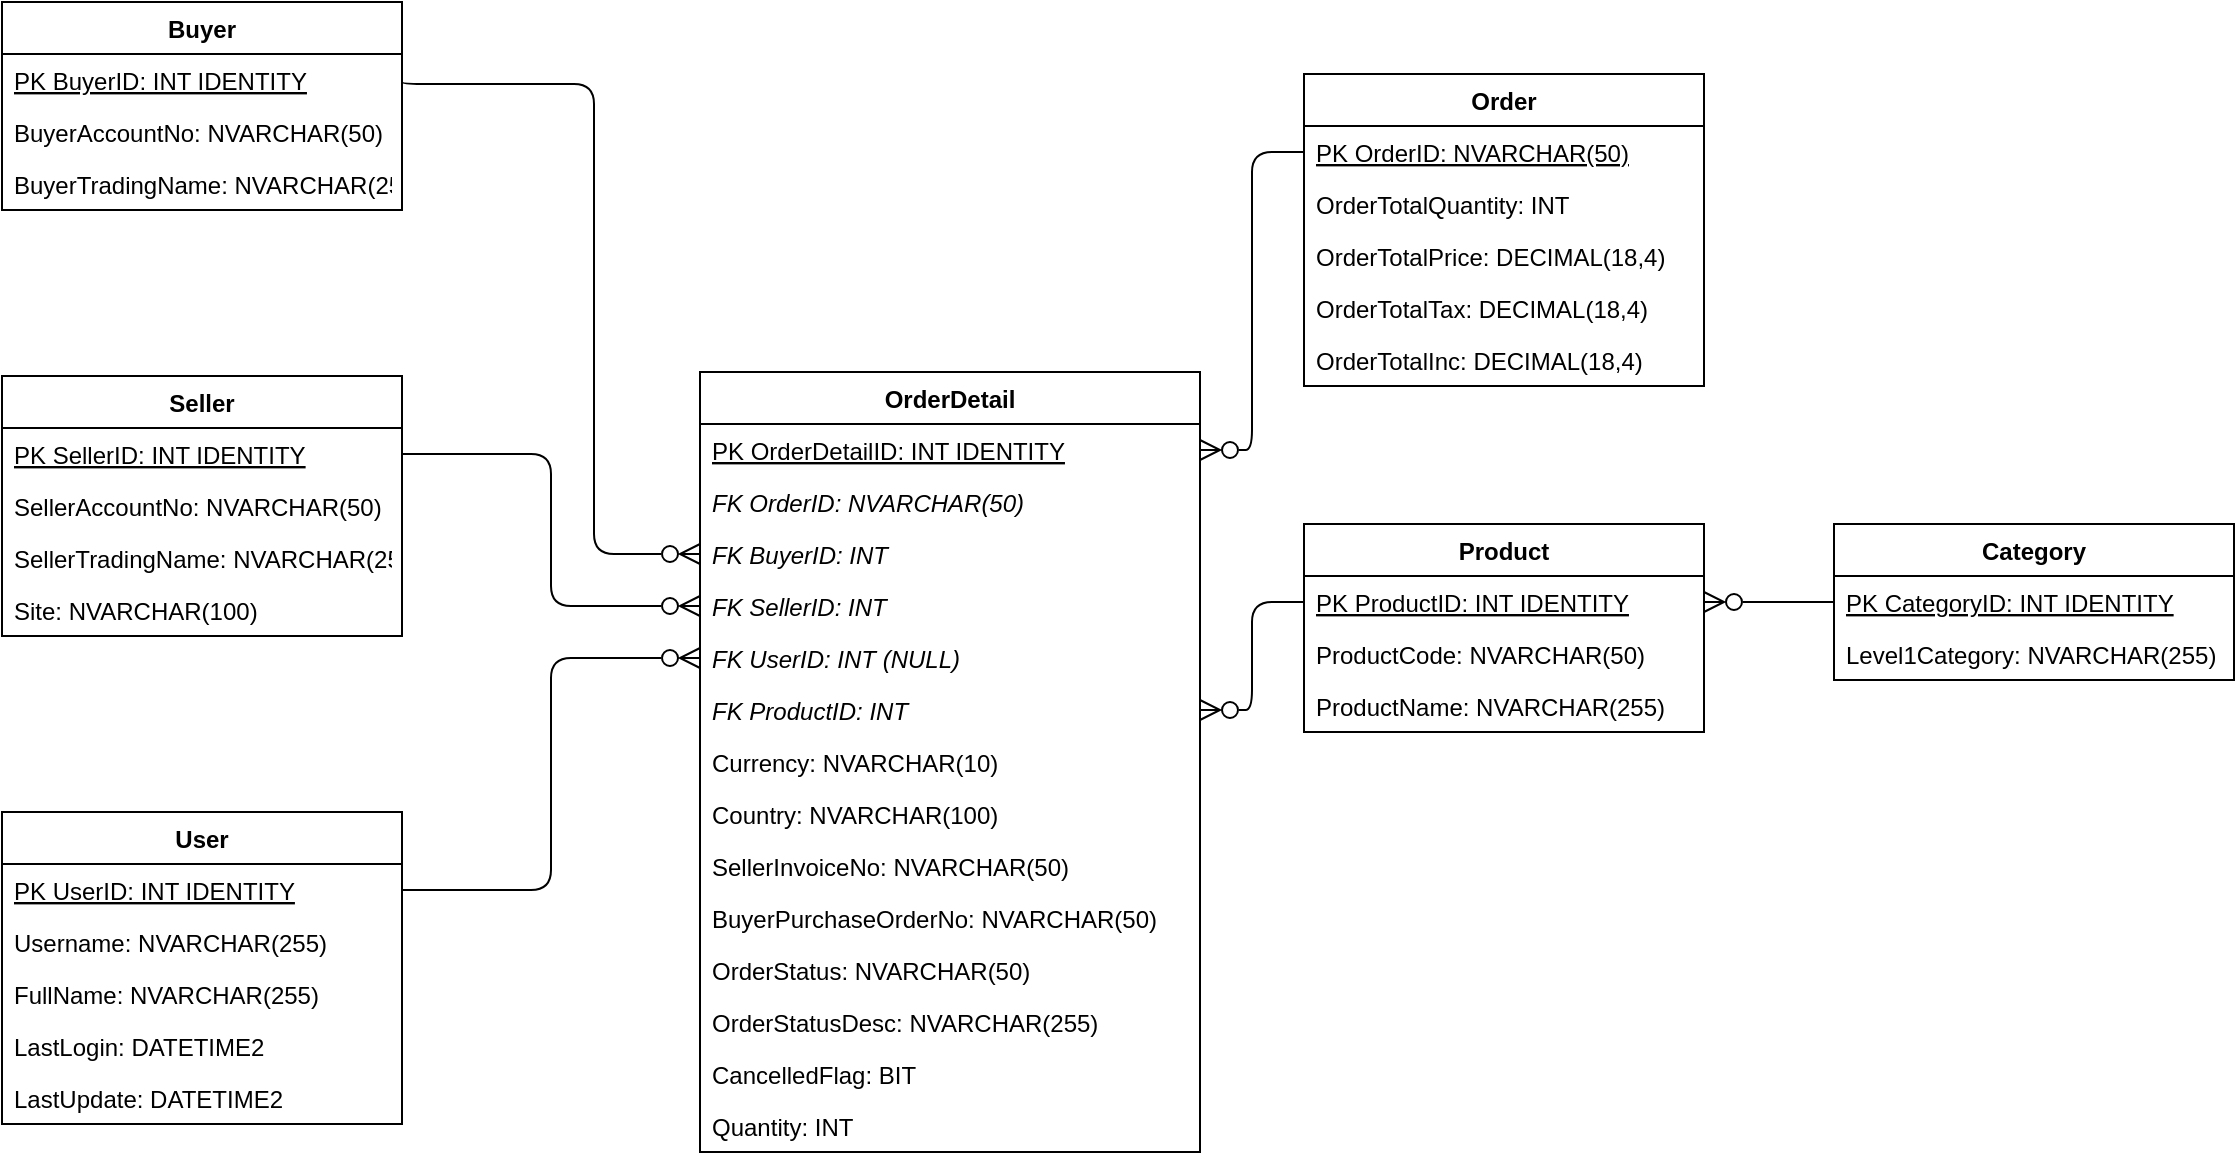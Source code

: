 <mxfile version="28.2.3">
  <diagram name="ERD" id="e7e014a7-5840-1c2e-5031-d8a4b1549287">
    <mxGraphModel dx="1426" dy="743" grid="0" gridSize="10" guides="1" tooltips="1" connect="1" arrows="1" fold="1" page="1" pageScale="1" pageWidth="1169" pageHeight="827" background="none" math="0" shadow="0">
      <root>
        <mxCell id="0" />
        <mxCell id="1" parent="0" />
        <mxCell id="buyer-table" value="Buyer" style="swimlane;fontStyle=1;align=center;verticalAlign=top;childLayout=stackLayout;horizontal=1;startSize=26;horizontalStack=0;resizeParent=1;resizeLast=0;collapsible=1;marginBottom=0;rounded=0;shadow=0;strokeWidth=1;" parent="1" vertex="1">
          <mxGeometry x="36" y="76" width="200" height="104" as="geometry">
            <mxRectangle x="50" y="50" width="160" height="26" as="alternateBounds" />
          </mxGeometry>
        </mxCell>
        <mxCell id="buyer-pk" value="PK BuyerID: INT IDENTITY" style="text;align=left;verticalAlign=top;spacingLeft=4;spacingRight=4;overflow=hidden;rotatable=0;points=[[0,0.5],[1,0.5]];portConstraint=eastwest;fontStyle=4" parent="buyer-table" vertex="1">
          <mxGeometry y="26" width="200" height="26" as="geometry" />
        </mxCell>
        <mxCell id="buyer-field1" value="BuyerAccountNo: NVARCHAR(50)" style="text;align=left;verticalAlign=top;spacingLeft=4;spacingRight=4;overflow=hidden;rotatable=0;points=[[0,0.5],[1,0.5]];portConstraint=eastwest;" parent="buyer-table" vertex="1">
          <mxGeometry y="52" width="200" height="26" as="geometry" />
        </mxCell>
        <mxCell id="buyer-field2" value="BuyerTradingName: NVARCHAR(255)" style="text;align=left;verticalAlign=top;spacingLeft=4;spacingRight=4;overflow=hidden;rotatable=0;points=[[0,0.5],[1,0.5]];portConstraint=eastwest;" parent="buyer-table" vertex="1">
          <mxGeometry y="78" width="200" height="26" as="geometry" />
        </mxCell>
        <mxCell id="category-table" value="Category" style="swimlane;fontStyle=1;align=center;verticalAlign=top;childLayout=stackLayout;horizontal=1;startSize=26;horizontalStack=0;resizeParent=1;resizeLast=0;collapsible=1;marginBottom=0;rounded=0;shadow=0;strokeWidth=1;" parent="1" vertex="1">
          <mxGeometry x="952" y="337" width="200" height="78" as="geometry">
            <mxRectangle x="800" y="50" width="160" height="26" as="alternateBounds" />
          </mxGeometry>
        </mxCell>
        <mxCell id="category-pk" value="PK CategoryID: INT IDENTITY" style="text;align=left;verticalAlign=top;spacingLeft=4;spacingRight=4;overflow=hidden;rotatable=0;points=[[0,0.5],[1,0.5]];portConstraint=eastwest;fontStyle=4" parent="category-table" vertex="1">
          <mxGeometry y="26" width="200" height="26" as="geometry" />
        </mxCell>
        <mxCell id="category-field1" value="Level1Category: NVARCHAR(255)" style="text;align=left;verticalAlign=top;spacingLeft=4;spacingRight=4;overflow=hidden;rotatable=0;points=[[0,0.5],[1,0.5]];portConstraint=eastwest;" parent="category-table" vertex="1">
          <mxGeometry y="52" width="200" height="26" as="geometry" />
        </mxCell>
        <mxCell id="order-table" value="Order" style="swimlane;fontStyle=1;align=center;verticalAlign=top;childLayout=stackLayout;horizontal=1;startSize=26;horizontalStack=0;resizeParent=1;resizeLast=0;collapsible=1;marginBottom=0;rounded=0;shadow=0;strokeWidth=1;" parent="1" vertex="1">
          <mxGeometry x="687" y="112" width="200" height="156" as="geometry">
            <mxRectangle x="350" y="50" width="160" height="26" as="alternateBounds" />
          </mxGeometry>
        </mxCell>
        <mxCell id="order-pk" value="PK OrderID: NVARCHAR(50)" style="text;align=left;verticalAlign=top;spacingLeft=4;spacingRight=4;overflow=hidden;rotatable=0;points=[[0,0.5],[1,0.5]];portConstraint=eastwest;fontStyle=4" parent="order-table" vertex="1">
          <mxGeometry y="26" width="200" height="26" as="geometry" />
        </mxCell>
        <mxCell id="order-field1" value="OrderTotalQuantity: INT" style="text;align=left;verticalAlign=top;spacingLeft=4;spacingRight=4;overflow=hidden;rotatable=0;points=[[0,0.5],[1,0.5]];portConstraint=eastwest;" parent="order-table" vertex="1">
          <mxGeometry y="52" width="200" height="26" as="geometry" />
        </mxCell>
        <mxCell id="order-field2" value="OrderTotalPrice: DECIMAL(18,4)" style="text;align=left;verticalAlign=top;spacingLeft=4;spacingRight=4;overflow=hidden;rotatable=0;points=[[0,0.5],[1,0.5]];portConstraint=eastwest;" parent="order-table" vertex="1">
          <mxGeometry y="78" width="200" height="26" as="geometry" />
        </mxCell>
        <mxCell id="order-field3" value="OrderTotalTax: DECIMAL(18,4)" style="text;align=left;verticalAlign=top;spacingLeft=4;spacingRight=4;overflow=hidden;rotatable=0;points=[[0,0.5],[1,0.5]];portConstraint=eastwest;" parent="order-table" vertex="1">
          <mxGeometry y="104" width="200" height="26" as="geometry" />
        </mxCell>
        <mxCell id="order-field4" value="OrderTotalInc: DECIMAL(18,4)" style="text;align=left;verticalAlign=top;spacingLeft=4;spacingRight=4;overflow=hidden;rotatable=0;points=[[0,0.5],[1,0.5]];portConstraint=eastwest;" parent="order-table" vertex="1">
          <mxGeometry y="130" width="200" height="26" as="geometry" />
        </mxCell>
        <mxCell id="orderdetail-table" value="OrderDetail" style="swimlane;fontStyle=1;align=center;verticalAlign=top;childLayout=stackLayout;horizontal=1;startSize=26;horizontalStack=0;resizeParent=1;resizeLast=0;collapsible=1;marginBottom=0;rounded=0;shadow=0;strokeWidth=1;" parent="1" vertex="1">
          <mxGeometry x="385" y="261" width="250" height="390" as="geometry">
            <mxRectangle x="300" y="300" width="160" height="26" as="alternateBounds" />
          </mxGeometry>
        </mxCell>
        <mxCell id="orderdetail-pk" value="PK OrderDetailID: INT IDENTITY" style="text;align=left;verticalAlign=top;spacingLeft=4;spacingRight=4;overflow=hidden;rotatable=0;points=[[0,0.5],[1,0.5]];portConstraint=eastwest;fontStyle=4" parent="orderdetail-table" vertex="1">
          <mxGeometry y="26" width="250" height="26" as="geometry" />
        </mxCell>
        <mxCell id="orderdetail-fk1" value="FK OrderID: NVARCHAR(50)" style="text;align=left;verticalAlign=top;spacingLeft=4;spacingRight=4;overflow=hidden;rotatable=0;points=[[0,0.5],[1,0.5]];portConstraint=eastwest;fontStyle=2" parent="orderdetail-table" vertex="1">
          <mxGeometry y="52" width="250" height="26" as="geometry" />
        </mxCell>
        <mxCell id="orderdetail-fk2" value="FK BuyerID: INT" style="text;align=left;verticalAlign=top;spacingLeft=4;spacingRight=4;overflow=hidden;rotatable=0;points=[[0,0.5],[1,0.5]];portConstraint=eastwest;fontStyle=2" parent="orderdetail-table" vertex="1">
          <mxGeometry y="78" width="250" height="26" as="geometry" />
        </mxCell>
        <mxCell id="orderdetail-fk3" value="FK SellerID: INT" style="text;align=left;verticalAlign=top;spacingLeft=4;spacingRight=4;overflow=hidden;rotatable=0;points=[[0,0.5],[1,0.5]];portConstraint=eastwest;fontStyle=2" parent="orderdetail-table" vertex="1">
          <mxGeometry y="104" width="250" height="26" as="geometry" />
        </mxCell>
        <mxCell id="orderdetail-fk4" value="FK UserID: INT (NULL)" style="text;align=left;verticalAlign=top;spacingLeft=4;spacingRight=4;overflow=hidden;rotatable=0;points=[[0,0.5],[1,0.5]];portConstraint=eastwest;fontStyle=2" parent="orderdetail-table" vertex="1">
          <mxGeometry y="130" width="250" height="26" as="geometry" />
        </mxCell>
        <mxCell id="orderdetail-fk5" value="FK ProductID: INT" style="text;align=left;verticalAlign=top;spacingLeft=4;spacingRight=4;overflow=hidden;rotatable=0;points=[[0,0.5],[1,0.5]];portConstraint=eastwest;fontStyle=2" parent="orderdetail-table" vertex="1">
          <mxGeometry y="156" width="250" height="26" as="geometry" />
        </mxCell>
        <mxCell id="orderdetail-field1" value="Currency: NVARCHAR(10)" style="text;align=left;verticalAlign=top;spacingLeft=4;spacingRight=4;overflow=hidden;rotatable=0;points=[[0,0.5],[1,0.5]];portConstraint=eastwest;" parent="orderdetail-table" vertex="1">
          <mxGeometry y="182" width="250" height="26" as="geometry" />
        </mxCell>
        <mxCell id="orderdetail-field2" value="Country: NVARCHAR(100)" style="text;align=left;verticalAlign=top;spacingLeft=4;spacingRight=4;overflow=hidden;rotatable=0;points=[[0,0.5],[1,0.5]];portConstraint=eastwest;" parent="orderdetail-table" vertex="1">
          <mxGeometry y="208" width="250" height="26" as="geometry" />
        </mxCell>
        <mxCell id="orderdetail-field3" value="SellerInvoiceNo: NVARCHAR(50)" style="text;align=left;verticalAlign=top;spacingLeft=4;spacingRight=4;overflow=hidden;rotatable=0;points=[[0,0.5],[1,0.5]];portConstraint=eastwest;" parent="orderdetail-table" vertex="1">
          <mxGeometry y="234" width="250" height="26" as="geometry" />
        </mxCell>
        <mxCell id="orderdetail-field4" value="BuyerPurchaseOrderNo: NVARCHAR(50)" style="text;align=left;verticalAlign=top;spacingLeft=4;spacingRight=4;overflow=hidden;rotatable=0;points=[[0,0.5],[1,0.5]];portConstraint=eastwest;" parent="orderdetail-table" vertex="1">
          <mxGeometry y="260" width="250" height="26" as="geometry" />
        </mxCell>
        <mxCell id="orderdetail-field5" value="OrderStatus: NVARCHAR(50)" style="text;align=left;verticalAlign=top;spacingLeft=4;spacingRight=4;overflow=hidden;rotatable=0;points=[[0,0.5],[1,0.5]];portConstraint=eastwest;" parent="orderdetail-table" vertex="1">
          <mxGeometry y="286" width="250" height="26" as="geometry" />
        </mxCell>
        <mxCell id="orderdetail-field6" value="OrderStatusDesc: NVARCHAR(255)" style="text;align=left;verticalAlign=top;spacingLeft=4;spacingRight=4;overflow=hidden;rotatable=0;points=[[0,0.5],[1,0.5]];portConstraint=eastwest;" parent="orderdetail-table" vertex="1">
          <mxGeometry y="312" width="250" height="26" as="geometry" />
        </mxCell>
        <mxCell id="orderdetail-field7" value="CancelledFlag: BIT" style="text;align=left;verticalAlign=top;spacingLeft=4;spacingRight=4;overflow=hidden;rotatable=0;points=[[0,0.5],[1,0.5]];portConstraint=eastwest;" parent="orderdetail-table" vertex="1">
          <mxGeometry y="338" width="250" height="26" as="geometry" />
        </mxCell>
        <mxCell id="orderdetail-field8" value="Quantity: INT" style="text;align=left;verticalAlign=top;spacingLeft=4;spacingRight=4;overflow=hidden;rotatable=0;points=[[0,0.5],[1,0.5]];portConstraint=eastwest;" parent="orderdetail-table" vertex="1">
          <mxGeometry y="364" width="250" height="26" as="geometry" />
        </mxCell>
        <mxCell id="product-table" value="Product" style="swimlane;fontStyle=1;align=center;verticalAlign=top;childLayout=stackLayout;horizontal=1;startSize=26;horizontalStack=0;resizeParent=1;resizeLast=0;collapsible=1;marginBottom=0;rounded=0;shadow=0;strokeWidth=1;" parent="1" vertex="1">
          <mxGeometry x="687" y="337" width="200" height="104" as="geometry">
            <mxRectangle x="650" y="300" width="160" height="26" as="alternateBounds" />
          </mxGeometry>
        </mxCell>
        <mxCell id="product-pk" value="PK ProductID: INT IDENTITY" style="text;align=left;verticalAlign=top;spacingLeft=4;spacingRight=4;overflow=hidden;rotatable=0;points=[[0,0.5],[1,0.5]];portConstraint=eastwest;fontStyle=4" parent="product-table" vertex="1">
          <mxGeometry y="26" width="200" height="26" as="geometry" />
        </mxCell>
        <mxCell id="product-field1" value="ProductCode: NVARCHAR(50)" style="text;align=left;verticalAlign=top;spacingLeft=4;spacingRight=4;overflow=hidden;rotatable=0;points=[[0,0.5],[1,0.5]];portConstraint=eastwest;" parent="product-table" vertex="1">
          <mxGeometry y="52" width="200" height="26" as="geometry" />
        </mxCell>
        <mxCell id="product-field2" value="ProductName: NVARCHAR(255)" style="text;align=left;verticalAlign=top;spacingLeft=4;spacingRight=4;overflow=hidden;rotatable=0;points=[[0,0.5],[1,0.5]];portConstraint=eastwest;" parent="product-table" vertex="1">
          <mxGeometry y="78" width="200" height="26" as="geometry" />
        </mxCell>
        <mxCell id="seller-table" value="Seller" style="swimlane;fontStyle=1;align=center;verticalAlign=top;childLayout=stackLayout;horizontal=1;startSize=26;horizontalStack=0;resizeParent=1;resizeLast=0;collapsible=1;marginBottom=0;rounded=0;shadow=0;strokeWidth=1;" parent="1" vertex="1">
          <mxGeometry x="36" y="263" width="200" height="130" as="geometry">
            <mxRectangle x="50" y="300" width="160" height="26" as="alternateBounds" />
          </mxGeometry>
        </mxCell>
        <mxCell id="seller-pk" value="PK SellerID: INT IDENTITY" style="text;align=left;verticalAlign=top;spacingLeft=4;spacingRight=4;overflow=hidden;rotatable=0;points=[[0,0.5],[1,0.5]];portConstraint=eastwest;fontStyle=4" parent="seller-table" vertex="1">
          <mxGeometry y="26" width="200" height="26" as="geometry" />
        </mxCell>
        <mxCell id="seller-field1" value="SellerAccountNo: NVARCHAR(50)" style="text;align=left;verticalAlign=top;spacingLeft=4;spacingRight=4;overflow=hidden;rotatable=0;points=[[0,0.5],[1,0.5]];portConstraint=eastwest;" parent="seller-table" vertex="1">
          <mxGeometry y="52" width="200" height="26" as="geometry" />
        </mxCell>
        <mxCell id="seller-field2" value="SellerTradingName: NVARCHAR(255)" style="text;align=left;verticalAlign=top;spacingLeft=4;spacingRight=4;overflow=hidden;rotatable=0;points=[[0,0.5],[1,0.5]];portConstraint=eastwest;" parent="seller-table" vertex="1">
          <mxGeometry y="78" width="200" height="26" as="geometry" />
        </mxCell>
        <mxCell id="seller-field3" value="Site: NVARCHAR(100)" style="text;align=left;verticalAlign=top;spacingLeft=4;spacingRight=4;overflow=hidden;rotatable=0;points=[[0,0.5],[1,0.5]];portConstraint=eastwest;" parent="seller-table" vertex="1">
          <mxGeometry y="104" width="200" height="26" as="geometry" />
        </mxCell>
        <mxCell id="user-table" value="User" style="swimlane;fontStyle=1;align=center;verticalAlign=top;childLayout=stackLayout;horizontal=1;startSize=26;horizontalStack=0;resizeParent=1;resizeLast=0;collapsible=1;marginBottom=0;rounded=0;shadow=0;strokeWidth=1;" parent="1" vertex="1">
          <mxGeometry x="36" y="481" width="200" height="156" as="geometry">
            <mxRectangle x="50" y="500" width="160" height="26" as="alternateBounds" />
          </mxGeometry>
        </mxCell>
        <mxCell id="user-pk" value="PK UserID: INT IDENTITY" style="text;align=left;verticalAlign=top;spacingLeft=4;spacingRight=4;overflow=hidden;rotatable=0;points=[[0,0.5],[1,0.5]];portConstraint=eastwest;fontStyle=4" parent="user-table" vertex="1">
          <mxGeometry y="26" width="200" height="26" as="geometry" />
        </mxCell>
        <mxCell id="user-field1" value="Username: NVARCHAR(255)" style="text;align=left;verticalAlign=top;spacingLeft=4;spacingRight=4;overflow=hidden;rotatable=0;points=[[0,0.5],[1,0.5]];portConstraint=eastwest;" parent="user-table" vertex="1">
          <mxGeometry y="52" width="200" height="26" as="geometry" />
        </mxCell>
        <mxCell id="user-field2" value="FullName: NVARCHAR(255)" style="text;align=left;verticalAlign=top;spacingLeft=4;spacingRight=4;overflow=hidden;rotatable=0;points=[[0,0.5],[1,0.5]];portConstraint=eastwest;" parent="user-table" vertex="1">
          <mxGeometry y="78" width="200" height="26" as="geometry" />
        </mxCell>
        <mxCell id="user-field3" value="LastLogin: DATETIME2" style="text;align=left;verticalAlign=top;spacingLeft=4;spacingRight=4;overflow=hidden;rotatable=0;points=[[0,0.5],[1,0.5]];portConstraint=eastwest;" parent="user-table" vertex="1">
          <mxGeometry y="104" width="200" height="26" as="geometry" />
        </mxCell>
        <mxCell id="user-field4" value="LastUpdate: DATETIME2" style="text;align=left;verticalAlign=top;spacingLeft=4;spacingRight=4;overflow=hidden;rotatable=0;points=[[0,0.5],[1,0.5]];portConstraint=eastwest;" parent="user-table" vertex="1">
          <mxGeometry y="130" width="200" height="26" as="geometry" />
        </mxCell>
        <mxCell id="rel2" value="" style="endArrow=none;html=1;edgeStyle=orthogonalEdgeStyle;startArrow=ERzeroToMany;startFill=0;endFill=0;startSize=8;endSize=8;exitX=0;exitY=0.5;exitDx=0;exitDy=0;entryX=1;entryY=0.5;entryDx=0;entryDy=0;" parent="1" edge="1" target="buyer-pk" source="orderdetail-fk2">
          <mxGeometry relative="1" as="geometry">
            <mxPoint x="316" y="380" as="sourcePoint" />
            <mxPoint x="272" y="117" as="targetPoint" />
            <Array as="points">
              <mxPoint x="332" y="352" />
              <mxPoint x="332" y="117" />
              <mxPoint x="236" y="117" />
            </Array>
          </mxGeometry>
        </mxCell>
        <mxCell id="rel3" value="" style="endArrow=none;html=1;edgeStyle=orthogonalEdgeStyle;startArrow=ERzeroToMany;startFill=0;endFill=0;startSize=8;endSize=8;exitX=0;exitY=0.5;exitDx=0;exitDy=0;entryX=1;entryY=0.5;entryDx=0;entryDy=0;" parent="1" edge="1" target="seller-pk" source="orderdetail-fk3">
          <mxGeometry relative="1" as="geometry">
            <mxPoint x="300" y="404" as="sourcePoint" />
            <mxPoint x="299" y="366" as="targetPoint" />
          </mxGeometry>
        </mxCell>
        <mxCell id="rel4" value="" style="endArrow=none;html=1;edgeStyle=orthogonalEdgeStyle;startArrow=ERzeroToMany;startFill=0;endFill=0;startSize=8;endSize=8;exitX=0;exitY=0.5;exitDx=0;exitDy=0;entryX=1;entryY=0.5;entryDx=0;entryDy=0;" parent="1" edge="1" target="user-pk" source="orderdetail-fk4">
          <mxGeometry relative="1" as="geometry">
            <mxPoint x="300" y="430" as="sourcePoint" />
            <mxPoint x="250" y="526" as="targetPoint" />
          </mxGeometry>
        </mxCell>
        <mxCell id="rel5" value="" style="endArrow=none;html=1;edgeStyle=orthogonalEdgeStyle;startArrow=ERzeroToMany;startFill=0;endFill=0;startSize=8;endSize=8;entryX=0;entryY=0.5;entryDx=0;entryDy=0;" parent="1" edge="1" target="product-pk" source="orderdetail-fk5">
          <mxGeometry relative="1" as="geometry">
            <mxPoint x="550" y="456" as="sourcePoint" />
            <mxPoint x="650" y="352" as="targetPoint" />
          </mxGeometry>
        </mxCell>
        <mxCell id="rel6" value="" style="endArrow=none;html=1;edgeStyle=orthogonalEdgeStyle;startArrow=ERzeroToMany;startFill=0;endFill=0;startSize=8;endSize=8;entryX=0;entryY=0.5;entryDx=0;entryDy=0;exitX=1;exitY=0.5;exitDx=0;exitDy=0;" parent="1" edge="1" target="category-pk" source="product-pk">
          <mxGeometry relative="1" as="geometry">
            <mxPoint x="990" y="362" as="sourcePoint" />
            <mxPoint x="1017" y="494" as="targetPoint" />
          </mxGeometry>
        </mxCell>
        <mxCell id="gWUR0XA-lYcUHlc8SzG1-1" value="" style="endArrow=none;html=1;edgeStyle=orthogonalEdgeStyle;startArrow=ERzeroToMany;startFill=0;endFill=0;startSize=8;endSize=8;exitX=1;exitY=0.5;exitDx=0;exitDy=0;" edge="1" parent="1" source="orderdetail-pk" target="order-pk">
          <mxGeometry relative="1" as="geometry">
            <mxPoint x="617" y="360" as="sourcePoint" />
            <mxPoint x="710" y="322" as="targetPoint" />
          </mxGeometry>
        </mxCell>
      </root>
    </mxGraphModel>
  </diagram>
</mxfile>
